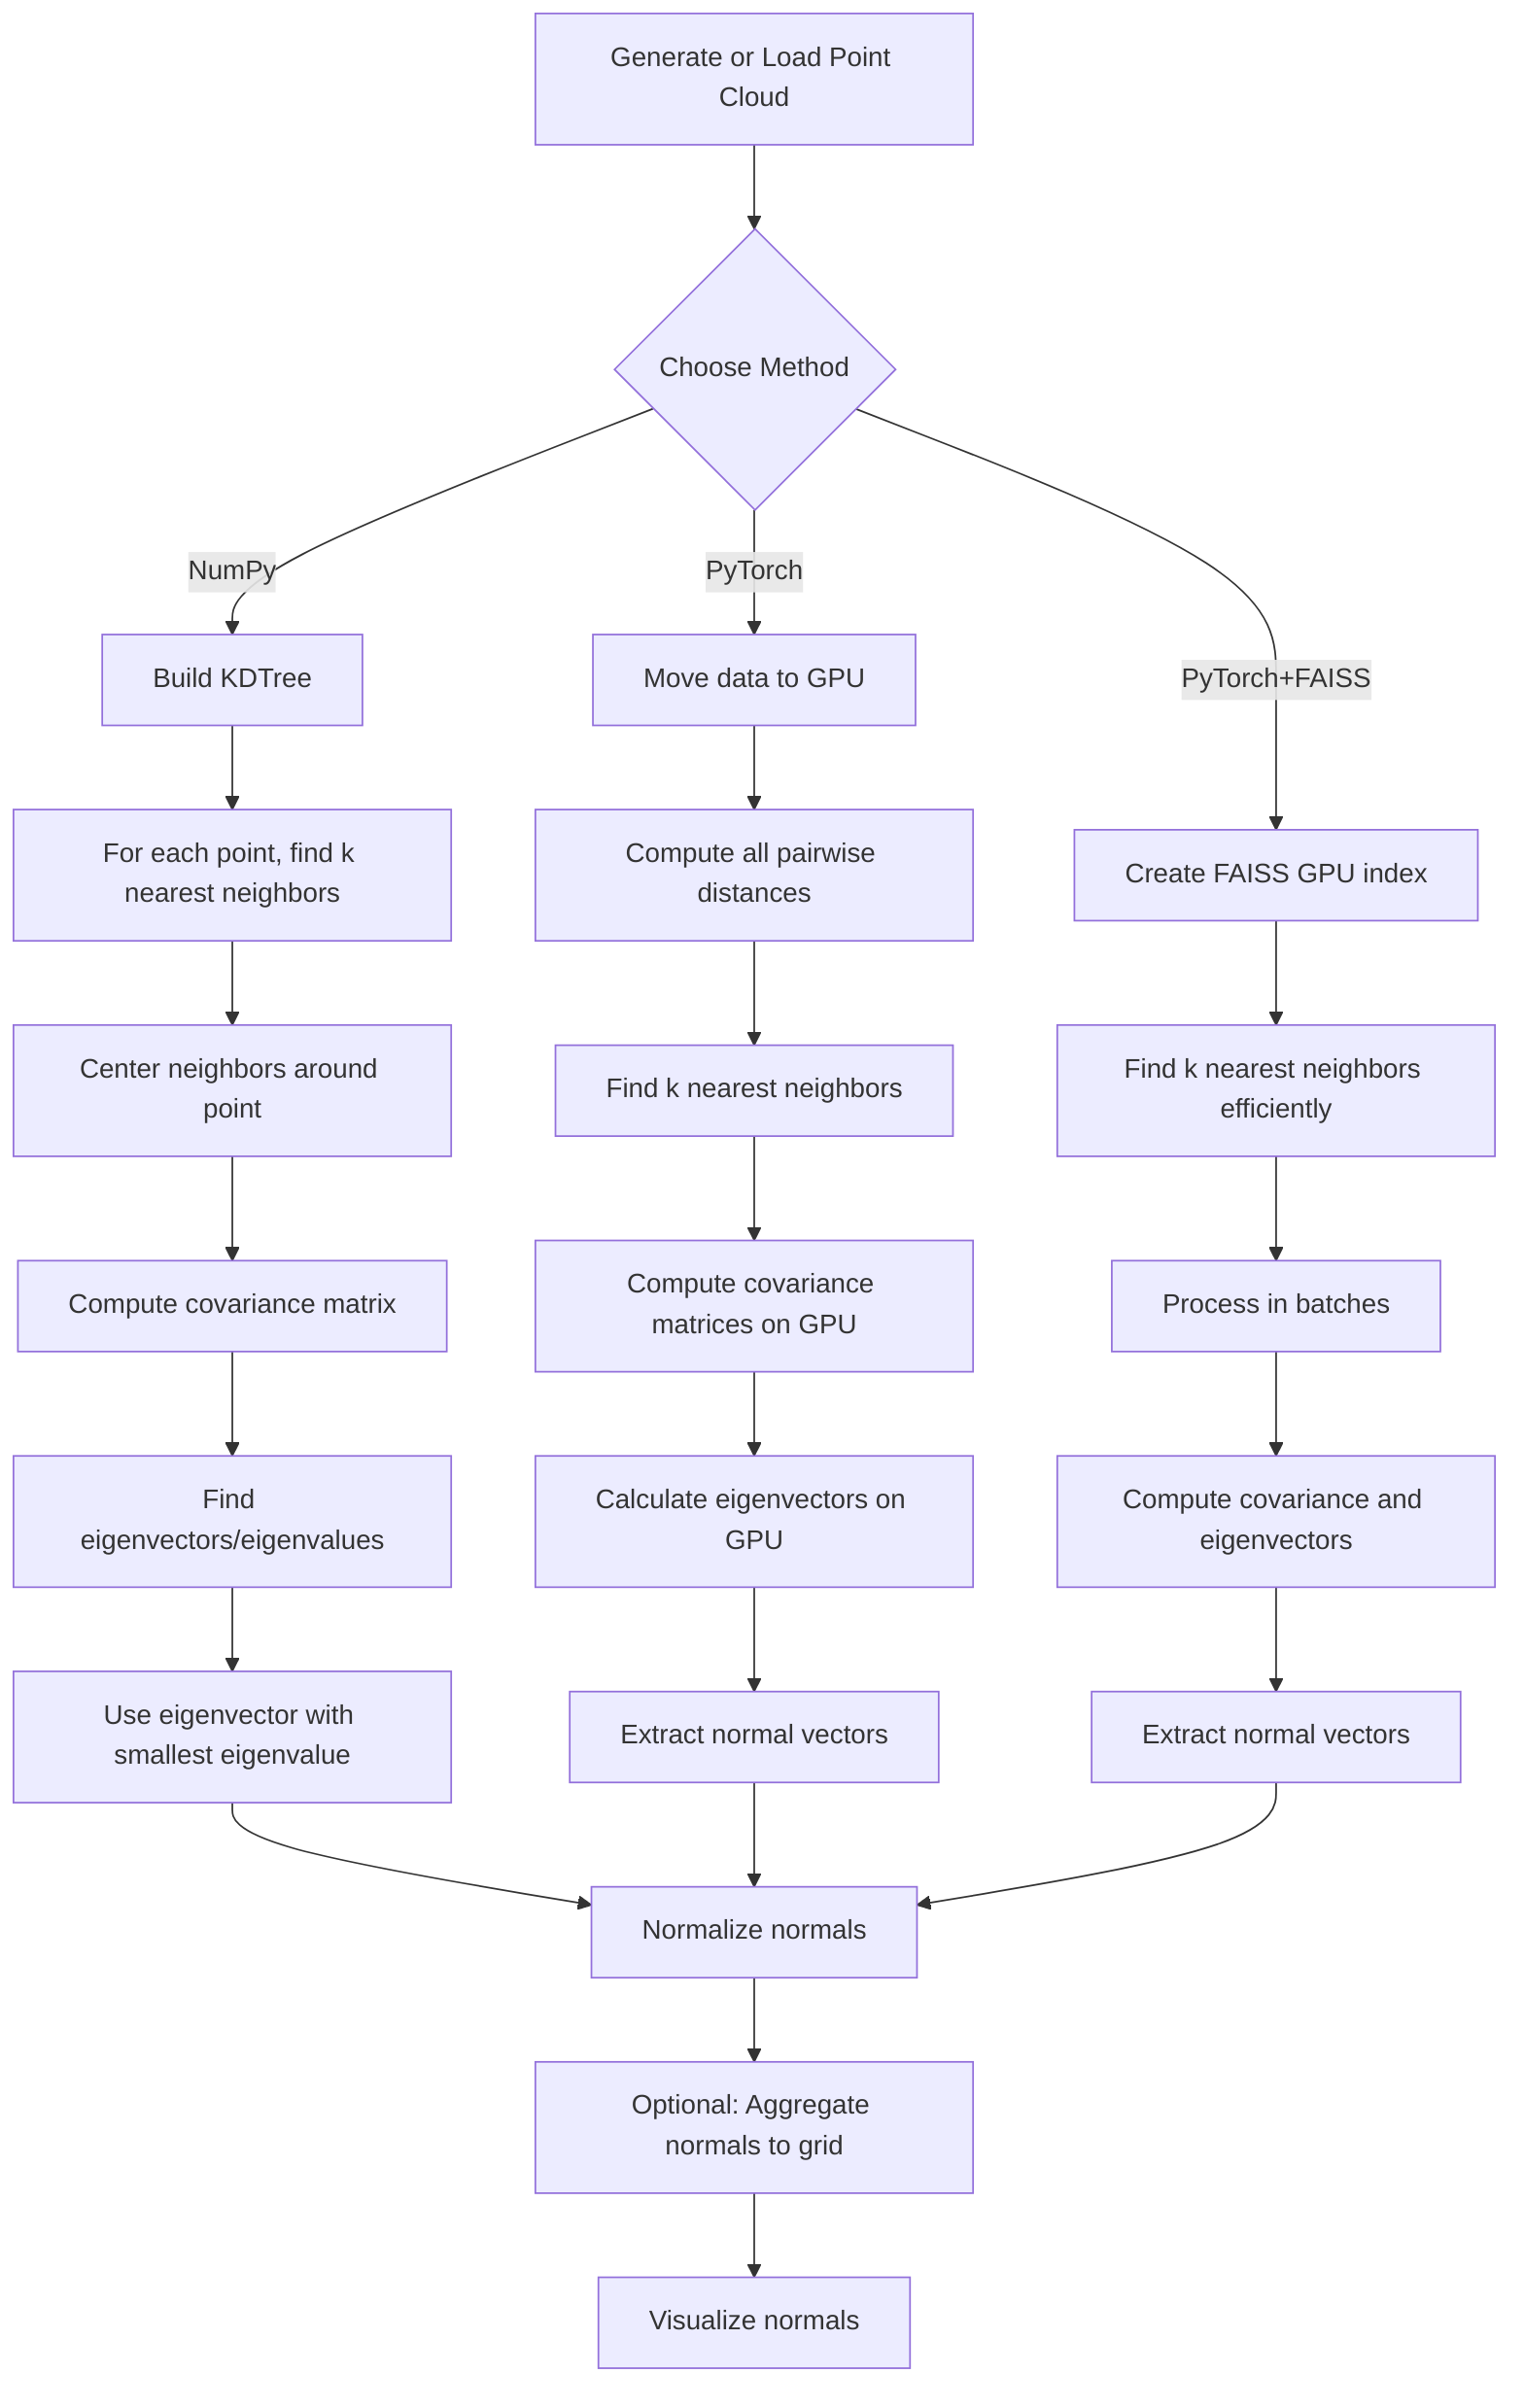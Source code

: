flowchart TD
    A[Generate or Load Point Cloud] --> B{Choose Method}
    
    B -->|NumPy| C1[Build KDTree]
    C1 --> D1[For each point, find k nearest neighbors]
    D1 --> E1[Center neighbors around point]
    E1 --> F1[Compute covariance matrix]
    F1 --> G1[Find eigenvectors/eigenvalues]
    G1 --> H1[Use eigenvector with smallest eigenvalue]
    H1 --> I[Normalize normals]
    
    B -->|PyTorch| C2[Move data to GPU]
    C2 --> D2[Compute all pairwise distances]
    D2 --> E2[Find k nearest neighbors]
    E2 --> F2[Compute covariance matrices on GPU]
    F2 --> G2[Calculate eigenvectors on GPU]
    G2 --> H2[Extract normal vectors]
    H2 --> I
    
    B -->|PyTorch+FAISS| C3[Create FAISS GPU index]
    C3 --> D3[Find k nearest neighbors efficiently]
    D3 --> E3[Process in batches]
    E3 --> F3[Compute covariance and eigenvectors]
    F3 --> G3[Extract normal vectors]
    G3 --> I
    
    I --> J[Optional: Aggregate normals to grid]
    J --> K[Visualize normals]